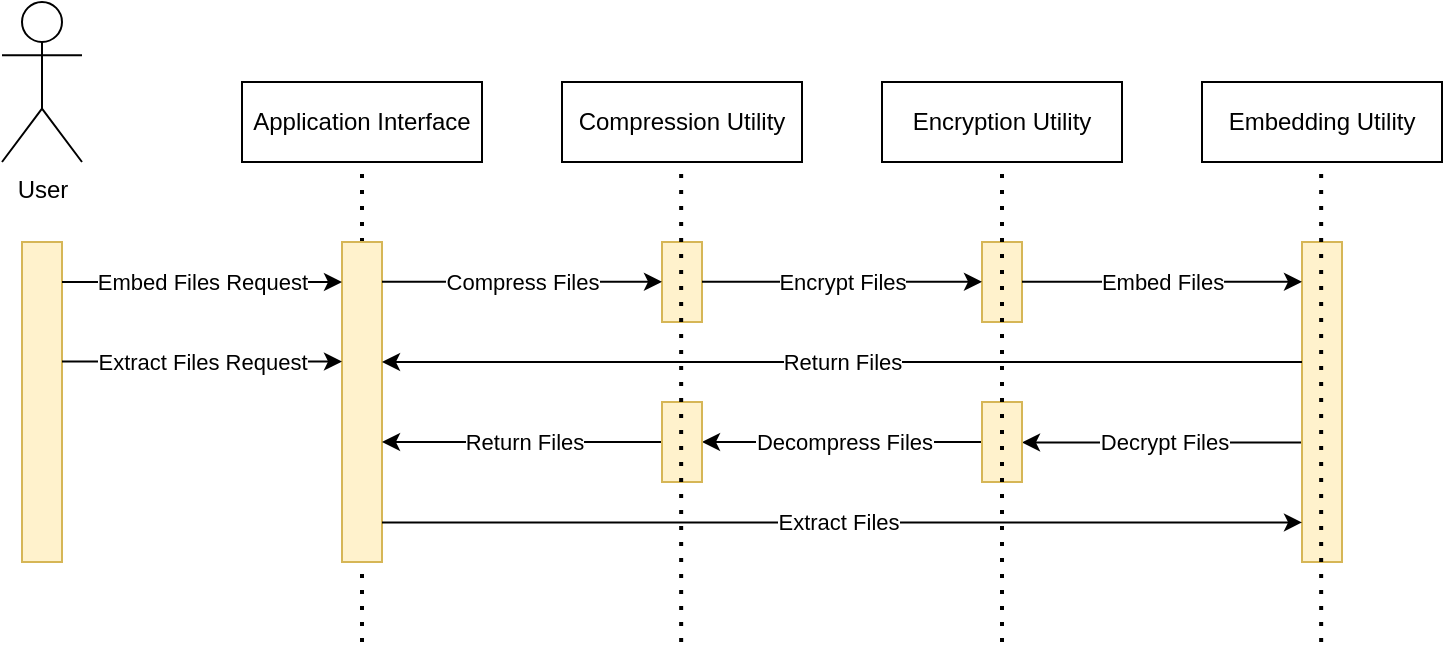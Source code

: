<mxfile version="25.0.3">
  <diagram name="Page-1" id="_64ufnM-X4IV8vlH-ZPl">
    <mxGraphModel dx="655" dy="494" grid="1" gridSize="10" guides="1" tooltips="1" connect="1" arrows="1" fold="1" page="1" pageScale="1" pageWidth="850" pageHeight="1100" math="0" shadow="0">
      <root>
        <mxCell id="0" />
        <mxCell id="1" parent="0" />
        <mxCell id="b5wdQTQ81oaLnNMWkXeV-1" value="&lt;div&gt;User&lt;/div&gt;" style="shape=umlActor;verticalLabelPosition=bottom;verticalAlign=top;html=1;outlineConnect=0;" vertex="1" parent="1">
          <mxGeometry x="80" y="80" width="40" height="80" as="geometry" />
        </mxCell>
        <mxCell id="b5wdQTQ81oaLnNMWkXeV-2" value="Application Interface" style="rounded=0;whiteSpace=wrap;html=1;" vertex="1" parent="1">
          <mxGeometry x="200" y="120" width="120" height="40" as="geometry" />
        </mxCell>
        <mxCell id="b5wdQTQ81oaLnNMWkXeV-4" value="" style="rounded=0;whiteSpace=wrap;html=1;fillColor=#fff2cc;strokeColor=#d6b656;" vertex="1" parent="1">
          <mxGeometry x="90" y="200" width="20" height="160" as="geometry" />
        </mxCell>
        <mxCell id="b5wdQTQ81oaLnNMWkXeV-5" value="" style="endArrow=none;dashed=1;html=1;dashPattern=1 3;strokeWidth=2;rounded=0;entryX=0.5;entryY=1;entryDx=0;entryDy=0;endSize=6;jumpSize=6;" edge="1" parent="1" target="b5wdQTQ81oaLnNMWkXeV-2">
          <mxGeometry width="50" height="50" relative="1" as="geometry">
            <mxPoint x="260" y="400" as="sourcePoint" />
            <mxPoint x="260" y="200" as="targetPoint" />
          </mxGeometry>
        </mxCell>
        <mxCell id="b5wdQTQ81oaLnNMWkXeV-7" value="Compression Utility" style="rounded=0;whiteSpace=wrap;html=1;" vertex="1" parent="1">
          <mxGeometry x="360" y="120" width="120" height="40" as="geometry" />
        </mxCell>
        <mxCell id="b5wdQTQ81oaLnNMWkXeV-9" value="Encryption Utility" style="rounded=0;whiteSpace=wrap;html=1;" vertex="1" parent="1">
          <mxGeometry x="520" y="120" width="120" height="40" as="geometry" />
        </mxCell>
        <mxCell id="b5wdQTQ81oaLnNMWkXeV-11" value="Embedding Utility" style="rounded=0;whiteSpace=wrap;html=1;" vertex="1" parent="1">
          <mxGeometry x="680" y="120" width="120" height="40" as="geometry" />
        </mxCell>
        <mxCell id="b5wdQTQ81oaLnNMWkXeV-15" value="" style="rounded=0;whiteSpace=wrap;html=1;fillColor=#fff2cc;strokeColor=#d6b656;" vertex="1" parent="1">
          <mxGeometry x="250" y="200" width="20" height="160" as="geometry" />
        </mxCell>
        <mxCell id="b5wdQTQ81oaLnNMWkXeV-16" value="" style="endArrow=classic;html=1;rounded=0;entryX=0;entryY=0.125;entryDx=0;entryDy=0;entryPerimeter=0;exitX=1;exitY=0.125;exitDx=0;exitDy=0;exitPerimeter=0;" edge="1" parent="1" source="b5wdQTQ81oaLnNMWkXeV-4" target="b5wdQTQ81oaLnNMWkXeV-15">
          <mxGeometry width="50" height="50" relative="1" as="geometry">
            <mxPoint x="120" y="220" as="sourcePoint" />
            <mxPoint x="230" y="220" as="targetPoint" />
          </mxGeometry>
        </mxCell>
        <mxCell id="b5wdQTQ81oaLnNMWkXeV-17" value="Embed Files Request" style="edgeLabel;html=1;align=center;verticalAlign=middle;resizable=0;points=[];" vertex="1" connectable="0" parent="b5wdQTQ81oaLnNMWkXeV-16">
          <mxGeometry x="-0.009" relative="1" as="geometry">
            <mxPoint as="offset" />
          </mxGeometry>
        </mxCell>
        <mxCell id="b5wdQTQ81oaLnNMWkXeV-18" value="" style="rounded=0;whiteSpace=wrap;html=1;fillColor=#fff2cc;strokeColor=#d6b656;" vertex="1" parent="1">
          <mxGeometry x="410" y="200" width="20" height="40" as="geometry" />
        </mxCell>
        <mxCell id="b5wdQTQ81oaLnNMWkXeV-19" value="" style="rounded=0;whiteSpace=wrap;html=1;fillColor=#fff2cc;strokeColor=#d6b656;" vertex="1" parent="1">
          <mxGeometry x="570" y="200" width="20" height="40" as="geometry" />
        </mxCell>
        <mxCell id="b5wdQTQ81oaLnNMWkXeV-40" style="edgeStyle=orthogonalEdgeStyle;rounded=0;orthogonalLoop=1;jettySize=auto;html=1;entryX=1;entryY=0.75;entryDx=0;entryDy=0;" edge="1" parent="1">
          <mxGeometry relative="1" as="geometry">
            <mxPoint x="730" y="300.24" as="sourcePoint" />
            <mxPoint x="590" y="300.24" as="targetPoint" />
          </mxGeometry>
        </mxCell>
        <mxCell id="b5wdQTQ81oaLnNMWkXeV-42" value="Decrypt Files" style="edgeLabel;html=1;align=center;verticalAlign=middle;resizable=0;points=[];" vertex="1" connectable="0" parent="b5wdQTQ81oaLnNMWkXeV-40">
          <mxGeometry x="-0.009" y="-2" relative="1" as="geometry">
            <mxPoint y="2" as="offset" />
          </mxGeometry>
        </mxCell>
        <mxCell id="b5wdQTQ81oaLnNMWkXeV-20" value="" style="rounded=0;whiteSpace=wrap;html=1;fillColor=#fff2cc;strokeColor=#d6b656;" vertex="1" parent="1">
          <mxGeometry x="730" y="200" width="20" height="160" as="geometry" />
        </mxCell>
        <mxCell id="b5wdQTQ81oaLnNMWkXeV-21" value="" style="endArrow=classic;html=1;rounded=0;entryX=0;entryY=0.25;entryDx=0;entryDy=0;" edge="1" parent="1">
          <mxGeometry width="50" height="50" relative="1" as="geometry">
            <mxPoint x="110" y="259.76" as="sourcePoint" />
            <mxPoint x="250" y="259.76" as="targetPoint" />
          </mxGeometry>
        </mxCell>
        <mxCell id="b5wdQTQ81oaLnNMWkXeV-22" value="Extract Files Request" style="edgeLabel;html=1;align=center;verticalAlign=middle;resizable=0;points=[];" vertex="1" connectable="0" parent="b5wdQTQ81oaLnNMWkXeV-21">
          <mxGeometry x="-0.009" relative="1" as="geometry">
            <mxPoint as="offset" />
          </mxGeometry>
        </mxCell>
        <mxCell id="b5wdQTQ81oaLnNMWkXeV-23" value="" style="endArrow=classic;html=1;rounded=0;entryX=0;entryY=0.25;entryDx=0;entryDy=0;" edge="1" parent="1">
          <mxGeometry width="50" height="50" relative="1" as="geometry">
            <mxPoint x="270" y="219.88" as="sourcePoint" />
            <mxPoint x="410" y="219.88" as="targetPoint" />
          </mxGeometry>
        </mxCell>
        <mxCell id="b5wdQTQ81oaLnNMWkXeV-24" value="Compress Files" style="edgeLabel;html=1;align=center;verticalAlign=middle;resizable=0;points=[];" vertex="1" connectable="0" parent="b5wdQTQ81oaLnNMWkXeV-23">
          <mxGeometry x="-0.009" relative="1" as="geometry">
            <mxPoint as="offset" />
          </mxGeometry>
        </mxCell>
        <mxCell id="b5wdQTQ81oaLnNMWkXeV-27" value="" style="endArrow=classic;html=1;rounded=0;entryX=0;entryY=0.25;entryDx=0;entryDy=0;" edge="1" parent="1">
          <mxGeometry width="50" height="50" relative="1" as="geometry">
            <mxPoint x="430" y="219.88" as="sourcePoint" />
            <mxPoint x="570" y="219.88" as="targetPoint" />
          </mxGeometry>
        </mxCell>
        <mxCell id="b5wdQTQ81oaLnNMWkXeV-28" value="Encrypt Files" style="edgeLabel;html=1;align=center;verticalAlign=middle;resizable=0;points=[];" vertex="1" connectable="0" parent="b5wdQTQ81oaLnNMWkXeV-27">
          <mxGeometry x="-0.009" relative="1" as="geometry">
            <mxPoint as="offset" />
          </mxGeometry>
        </mxCell>
        <mxCell id="b5wdQTQ81oaLnNMWkXeV-31" value="" style="endArrow=classic;html=1;rounded=0;entryX=0;entryY=0.25;entryDx=0;entryDy=0;" edge="1" parent="1">
          <mxGeometry width="50" height="50" relative="1" as="geometry">
            <mxPoint x="590" y="219.88" as="sourcePoint" />
            <mxPoint x="730" y="219.88" as="targetPoint" />
          </mxGeometry>
        </mxCell>
        <mxCell id="b5wdQTQ81oaLnNMWkXeV-32" value="Embed Files" style="edgeLabel;html=1;align=center;verticalAlign=middle;resizable=0;points=[];" vertex="1" connectable="0" parent="b5wdQTQ81oaLnNMWkXeV-31">
          <mxGeometry x="-0.009" relative="1" as="geometry">
            <mxPoint as="offset" />
          </mxGeometry>
        </mxCell>
        <mxCell id="b5wdQTQ81oaLnNMWkXeV-36" value="" style="endArrow=classic;html=1;rounded=0;entryX=0;entryY=0.833;entryDx=0;entryDy=0;entryPerimeter=0;" edge="1" parent="1">
          <mxGeometry width="50" height="50" relative="1" as="geometry">
            <mxPoint x="270" y="340.24" as="sourcePoint" />
            <mxPoint x="730" y="340.2" as="targetPoint" />
          </mxGeometry>
        </mxCell>
        <mxCell id="b5wdQTQ81oaLnNMWkXeV-37" value="Extract Files" style="edgeLabel;html=1;align=center;verticalAlign=middle;resizable=0;points=[];" vertex="1" connectable="0" parent="b5wdQTQ81oaLnNMWkXeV-36">
          <mxGeometry x="-0.009" relative="1" as="geometry">
            <mxPoint as="offset" />
          </mxGeometry>
        </mxCell>
        <mxCell id="b5wdQTQ81oaLnNMWkXeV-43" style="edgeStyle=orthogonalEdgeStyle;rounded=0;orthogonalLoop=1;jettySize=auto;html=1;entryX=1;entryY=0.75;entryDx=0;entryDy=0;" edge="1" parent="1">
          <mxGeometry relative="1" as="geometry">
            <mxPoint x="570" y="300" as="sourcePoint" />
            <mxPoint x="430" y="300" as="targetPoint" />
          </mxGeometry>
        </mxCell>
        <mxCell id="b5wdQTQ81oaLnNMWkXeV-44" value="Decompress Files" style="edgeLabel;html=1;align=center;verticalAlign=middle;resizable=0;points=[];" vertex="1" connectable="0" parent="b5wdQTQ81oaLnNMWkXeV-43">
          <mxGeometry x="-0.009" y="-2" relative="1" as="geometry">
            <mxPoint y="2" as="offset" />
          </mxGeometry>
        </mxCell>
        <mxCell id="b5wdQTQ81oaLnNMWkXeV-46" style="edgeStyle=orthogonalEdgeStyle;rounded=0;orthogonalLoop=1;jettySize=auto;html=1;entryX=1;entryY=0.75;entryDx=0;entryDy=0;" edge="1" parent="1">
          <mxGeometry relative="1" as="geometry">
            <mxPoint x="410" y="300" as="sourcePoint" />
            <mxPoint x="270" y="300" as="targetPoint" />
          </mxGeometry>
        </mxCell>
        <mxCell id="b5wdQTQ81oaLnNMWkXeV-47" value="Return Files" style="edgeLabel;html=1;align=center;verticalAlign=middle;resizable=0;points=[];" vertex="1" connectable="0" parent="b5wdQTQ81oaLnNMWkXeV-46">
          <mxGeometry x="-0.009" y="-2" relative="1" as="geometry">
            <mxPoint y="2" as="offset" />
          </mxGeometry>
        </mxCell>
        <mxCell id="b5wdQTQ81oaLnNMWkXeV-48" value="" style="rounded=0;whiteSpace=wrap;html=1;fillColor=#fff2cc;strokeColor=#d6b656;" vertex="1" parent="1">
          <mxGeometry x="410" y="280" width="20" height="40" as="geometry" />
        </mxCell>
        <mxCell id="b5wdQTQ81oaLnNMWkXeV-49" value="" style="rounded=0;whiteSpace=wrap;html=1;fillColor=#fff2cc;strokeColor=#d6b656;" vertex="1" parent="1">
          <mxGeometry x="570" y="280" width="20" height="40" as="geometry" />
        </mxCell>
        <mxCell id="b5wdQTQ81oaLnNMWkXeV-50" value="Return Files" style="endArrow=classic;html=1;rounded=0;entryX=1;entryY=0.375;entryDx=0;entryDy=0;entryPerimeter=0;" edge="1" parent="1" target="b5wdQTQ81oaLnNMWkXeV-15">
          <mxGeometry width="50" height="50" relative="1" as="geometry">
            <mxPoint x="730" y="260" as="sourcePoint" />
            <mxPoint x="300" y="260" as="targetPoint" />
          </mxGeometry>
        </mxCell>
        <mxCell id="b5wdQTQ81oaLnNMWkXeV-53" value="" style="endArrow=none;dashed=1;html=1;dashPattern=1 3;strokeWidth=2;rounded=0;entryX=0.5;entryY=1;entryDx=0;entryDy=0;endSize=6;jumpSize=6;" edge="1" parent="1">
          <mxGeometry width="50" height="50" relative="1" as="geometry">
            <mxPoint x="419.58" y="400" as="sourcePoint" />
            <mxPoint x="419.58" y="160" as="targetPoint" />
          </mxGeometry>
        </mxCell>
        <mxCell id="b5wdQTQ81oaLnNMWkXeV-54" value="" style="endArrow=none;dashed=1;html=1;dashPattern=1 3;strokeWidth=2;rounded=0;entryX=0.5;entryY=1;entryDx=0;entryDy=0;endSize=6;jumpSize=6;" edge="1" parent="1">
          <mxGeometry width="50" height="50" relative="1" as="geometry">
            <mxPoint x="580" y="400" as="sourcePoint" />
            <mxPoint x="580" y="160" as="targetPoint" />
          </mxGeometry>
        </mxCell>
        <mxCell id="b5wdQTQ81oaLnNMWkXeV-55" value="" style="endArrow=none;dashed=1;html=1;dashPattern=1 3;strokeWidth=2;rounded=0;entryX=0.5;entryY=1;entryDx=0;entryDy=0;endSize=6;jumpSize=6;" edge="1" parent="1">
          <mxGeometry width="50" height="50" relative="1" as="geometry">
            <mxPoint x="739.58" y="400" as="sourcePoint" />
            <mxPoint x="739.58" y="160" as="targetPoint" />
          </mxGeometry>
        </mxCell>
      </root>
    </mxGraphModel>
  </diagram>
</mxfile>
